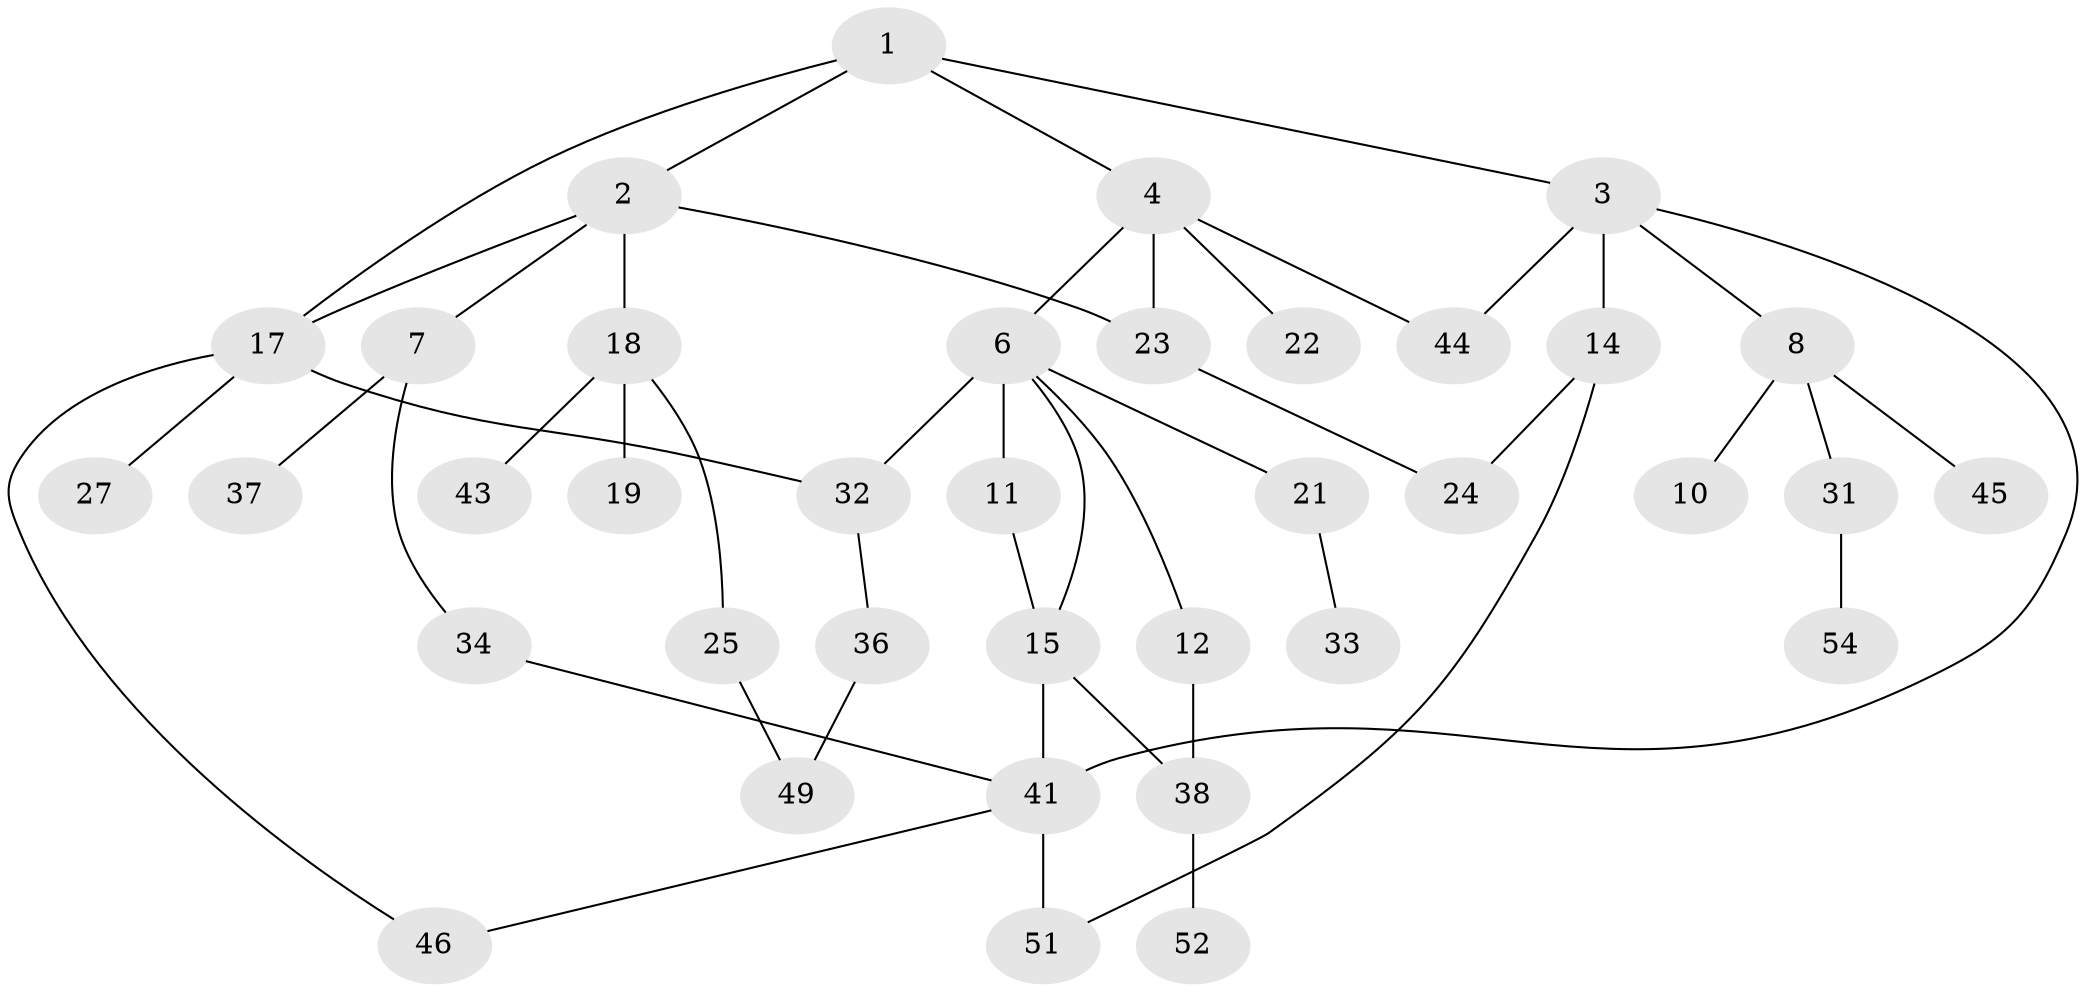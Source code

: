 // original degree distribution, {5: 0.07407407407407407, 4: 0.1111111111111111, 3: 0.16666666666666666, 6: 0.018518518518518517, 1: 0.2777777777777778, 2: 0.35185185185185186}
// Generated by graph-tools (version 1.1) at 2025/10/02/27/25 16:10:55]
// undirected, 37 vertices, 48 edges
graph export_dot {
graph [start="1"]
  node [color=gray90,style=filled];
  1 [super="+9"];
  2 [super="+47"];
  3 [super="+29"];
  4 [super="+5"];
  6 [super="+13"];
  7 [super="+16"];
  8 [super="+26"];
  10;
  11;
  12;
  14;
  15 [super="+53"];
  17 [super="+20"];
  18 [super="+30"];
  19;
  21 [super="+28"];
  22;
  23;
  24 [super="+42"];
  25;
  27;
  31 [super="+39"];
  32 [super="+40"];
  33;
  34 [super="+35"];
  36;
  37;
  38;
  41 [super="+48"];
  43;
  44;
  45;
  46;
  49 [super="+50"];
  51;
  52;
  54;
  1 -- 2;
  1 -- 3;
  1 -- 4;
  1 -- 17;
  2 -- 7;
  2 -- 18;
  2 -- 17;
  2 -- 23;
  3 -- 8;
  3 -- 14;
  3 -- 41;
  3 -- 44;
  4 -- 6;
  4 -- 22;
  4 -- 44;
  4 -- 23;
  6 -- 11;
  6 -- 12;
  6 -- 15;
  6 -- 32;
  6 -- 21;
  7 -- 37;
  7 -- 34;
  8 -- 10;
  8 -- 31;
  8 -- 45;
  11 -- 15;
  12 -- 38;
  14 -- 24;
  14 -- 51;
  15 -- 38;
  15 -- 41;
  17 -- 32;
  17 -- 46;
  17 -- 27;
  18 -- 19;
  18 -- 25;
  18 -- 43;
  21 -- 33;
  23 -- 24;
  25 -- 49;
  31 -- 54;
  32 -- 36;
  34 -- 41;
  36 -- 49;
  38 -- 52;
  41 -- 46;
  41 -- 51;
}
